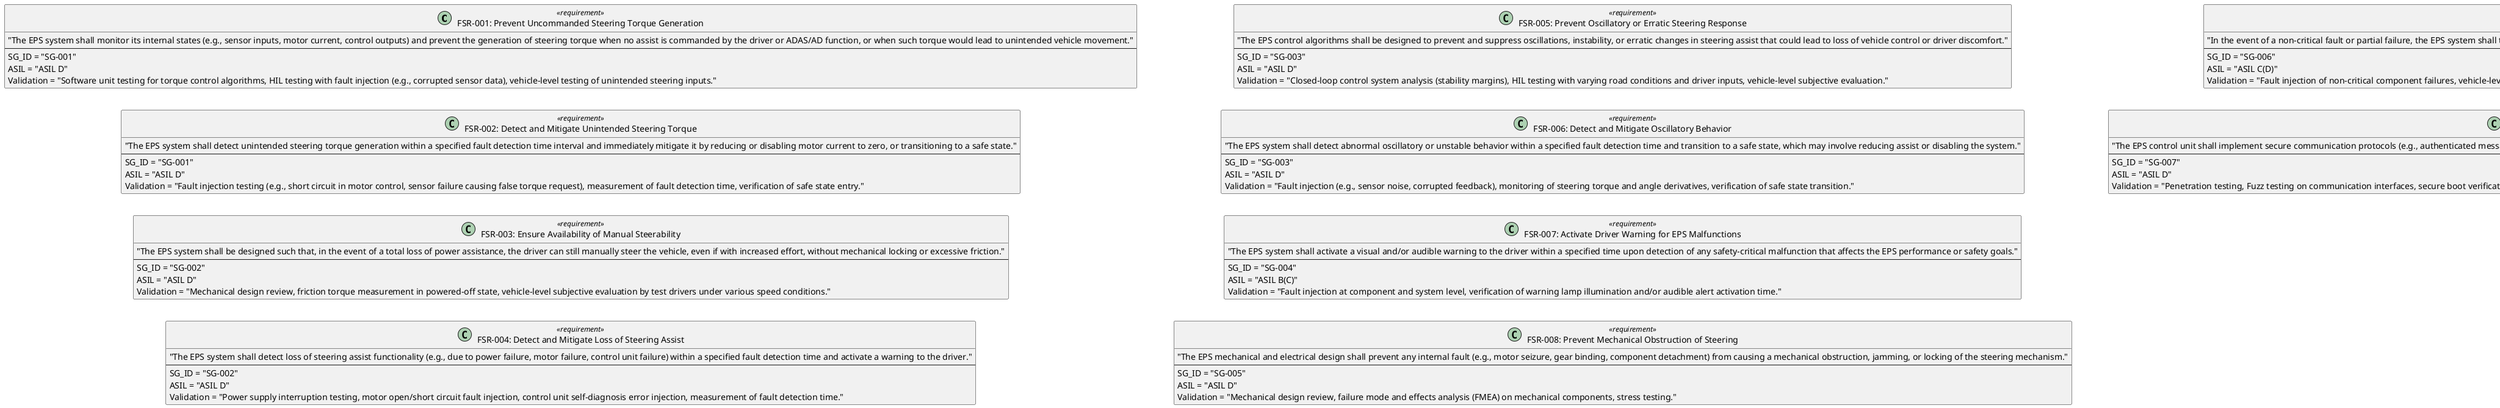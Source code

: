 !includeurl https://raw.githubusercontent.com/plantuml-stdlib/C4-PlantUML/master/sysml.puml

@startuml EPS_Functional_Safety_Requirements
left to right direction

' Functional Safety Requirements (with additional fields)
class "FSR-001: Prevent Uncommanded Steering Torque Generation" as FSR_001 <<requirement>> {
  "The EPS system shall monitor its internal states (e.g., sensor inputs, motor current, control outputs) and prevent the generation of steering torque when no assist is commanded by the driver or ADAS/AD function, or when such torque would lead to unintended vehicle movement."
  --
  SG_ID = "SG-001"
  ASIL = "ASIL D"
  Validation = "Software unit testing for torque control algorithms, HIL testing with fault injection (e.g., corrupted sensor data), vehicle-level testing of unintended steering inputs."
}

class "FSR-002: Detect and Mitigate Unintended Steering Torque" as FSR_002 <<requirement>> {
  "The EPS system shall detect unintended steering torque generation within a specified fault detection time interval and immediately mitigate it by reducing or disabling motor current to zero, or transitioning to a safe state."
  --
  SG_ID = "SG-001"
  ASIL = "ASIL D"
  Validation = "Fault injection testing (e.g., short circuit in motor control, sensor failure causing false torque request), measurement of fault detection time, verification of safe state entry."
}

class "FSR-003: Ensure Availability of Manual Steerability" as FSR_003 <<requirement>> {
  "The EPS system shall be designed such that, in the event of a total loss of power assistance, the driver can still manually steer the vehicle, even if with increased effort, without mechanical locking or excessive friction."
  --
  SG_ID = "SG-002"
  ASIL = "ASIL D"
  Validation = "Mechanical design review, friction torque measurement in powered-off state, vehicle-level subjective evaluation by test drivers under various speed conditions."
}

class "FSR-004: Detect and Mitigate Loss of Steering Assist" as FSR_004 <<requirement>> {
  "The EPS system shall detect loss of steering assist functionality (e.g., due to power failure, motor failure, control unit failure) within a specified fault detection time and activate a warning to the driver."
  --
  SG_ID = "SG-002"
  ASIL = "ASIL D"
  Validation = "Power supply interruption testing, motor open/short circuit fault injection, control unit self-diagnosis error injection, measurement of fault detection time."
}

class "FSR-005: Prevent Oscillatory or Erratic Steering Response" as FSR_005 <<requirement>> {
  "The EPS control algorithms shall be designed to prevent and suppress oscillations, instability, or erratic changes in steering assist that could lead to loss of vehicle control or driver discomfort."
  --
  SG_ID = "SG-003"
  ASIL = "ASIL D"
  Validation = "Closed-loop control system analysis (stability margins), HIL testing with varying road conditions and driver inputs, vehicle-level subjective evaluation."
}

class "FSR-006: Detect and Mitigate Oscillatory Behavior" as FSR_006 <<requirement>> {
  "The EPS system shall detect abnormal oscillatory or unstable behavior within a specified fault detection time and transition to a safe state, which may involve reducing assist or disabling the system."
  --
  SG_ID = "SG-003"
  ASIL = "ASIL D"
  Validation = "Fault injection (e.g., sensor noise, corrupted feedback), monitoring of steering torque and angle derivatives, verification of safe state transition."
}

class "FSR-007: Activate Driver Warning for EPS Malfunctions" as FSR_007 <<requirement>> {
  "The EPS system shall activate a visual and/or audible warning to the driver within a specified time upon detection of any safety-critical malfunction that affects the EPS performance or safety goals."
  --
  SG_ID = "SG-004"
  ASIL = "ASIL B(C)"
  Validation = "Fault injection at component and system level, verification of warning lamp illumination and/or audible alert activation time."
}

class "FSR-008: Prevent Mechanical Obstruction of Steering" as FSR_008 <<requirement>> {
  "The EPS mechanical and electrical design shall prevent any internal fault (e.g., motor seizure, gear binding, component detachment) from causing a mechanical obstruction, jamming, or locking of the steering mechanism."
  --
  SG_ID = "SG-005"
  ASIL = "ASIL D"
  Validation = "Mechanical design review, failure mode and effects analysis (FMEA) on mechanical components, stress testing."
}

class "FSR-009: Provide Graceful Degradation in Fault Scenarios" as FSR_009 <<requirement>> {
  "In the event of a non-critical fault or partial failure, the EPS system shall transition to a predefined degraded mode of operation that maintains basic steerability while informing the driver of reduced functionality."
  --
  SG_ID = "SG-006"
  ASIL = "ASIL C(D)"
  Validation = "Fault injection of non-critical component failures, vehicle-level subjective evaluation of steering feel in degraded modes."
}

class "FSR-010: Implement Secure Communication and Software Execution" as FSR_010 <<requirement>> {
  "The EPS control unit shall implement secure communication protocols (e.g., authenticated messages) and robust software execution mechanisms (e.g., memory protection, secure boot) to prevent unauthorized control or manipulation of the steering function."
  --
  SG_ID = "SG-007"
  ASIL = "ASIL D"
  Validation = "Penetration testing, Fuzz testing on communication interfaces, secure boot verification, static code analysis for vulnerabilities."
}

@enduml 
